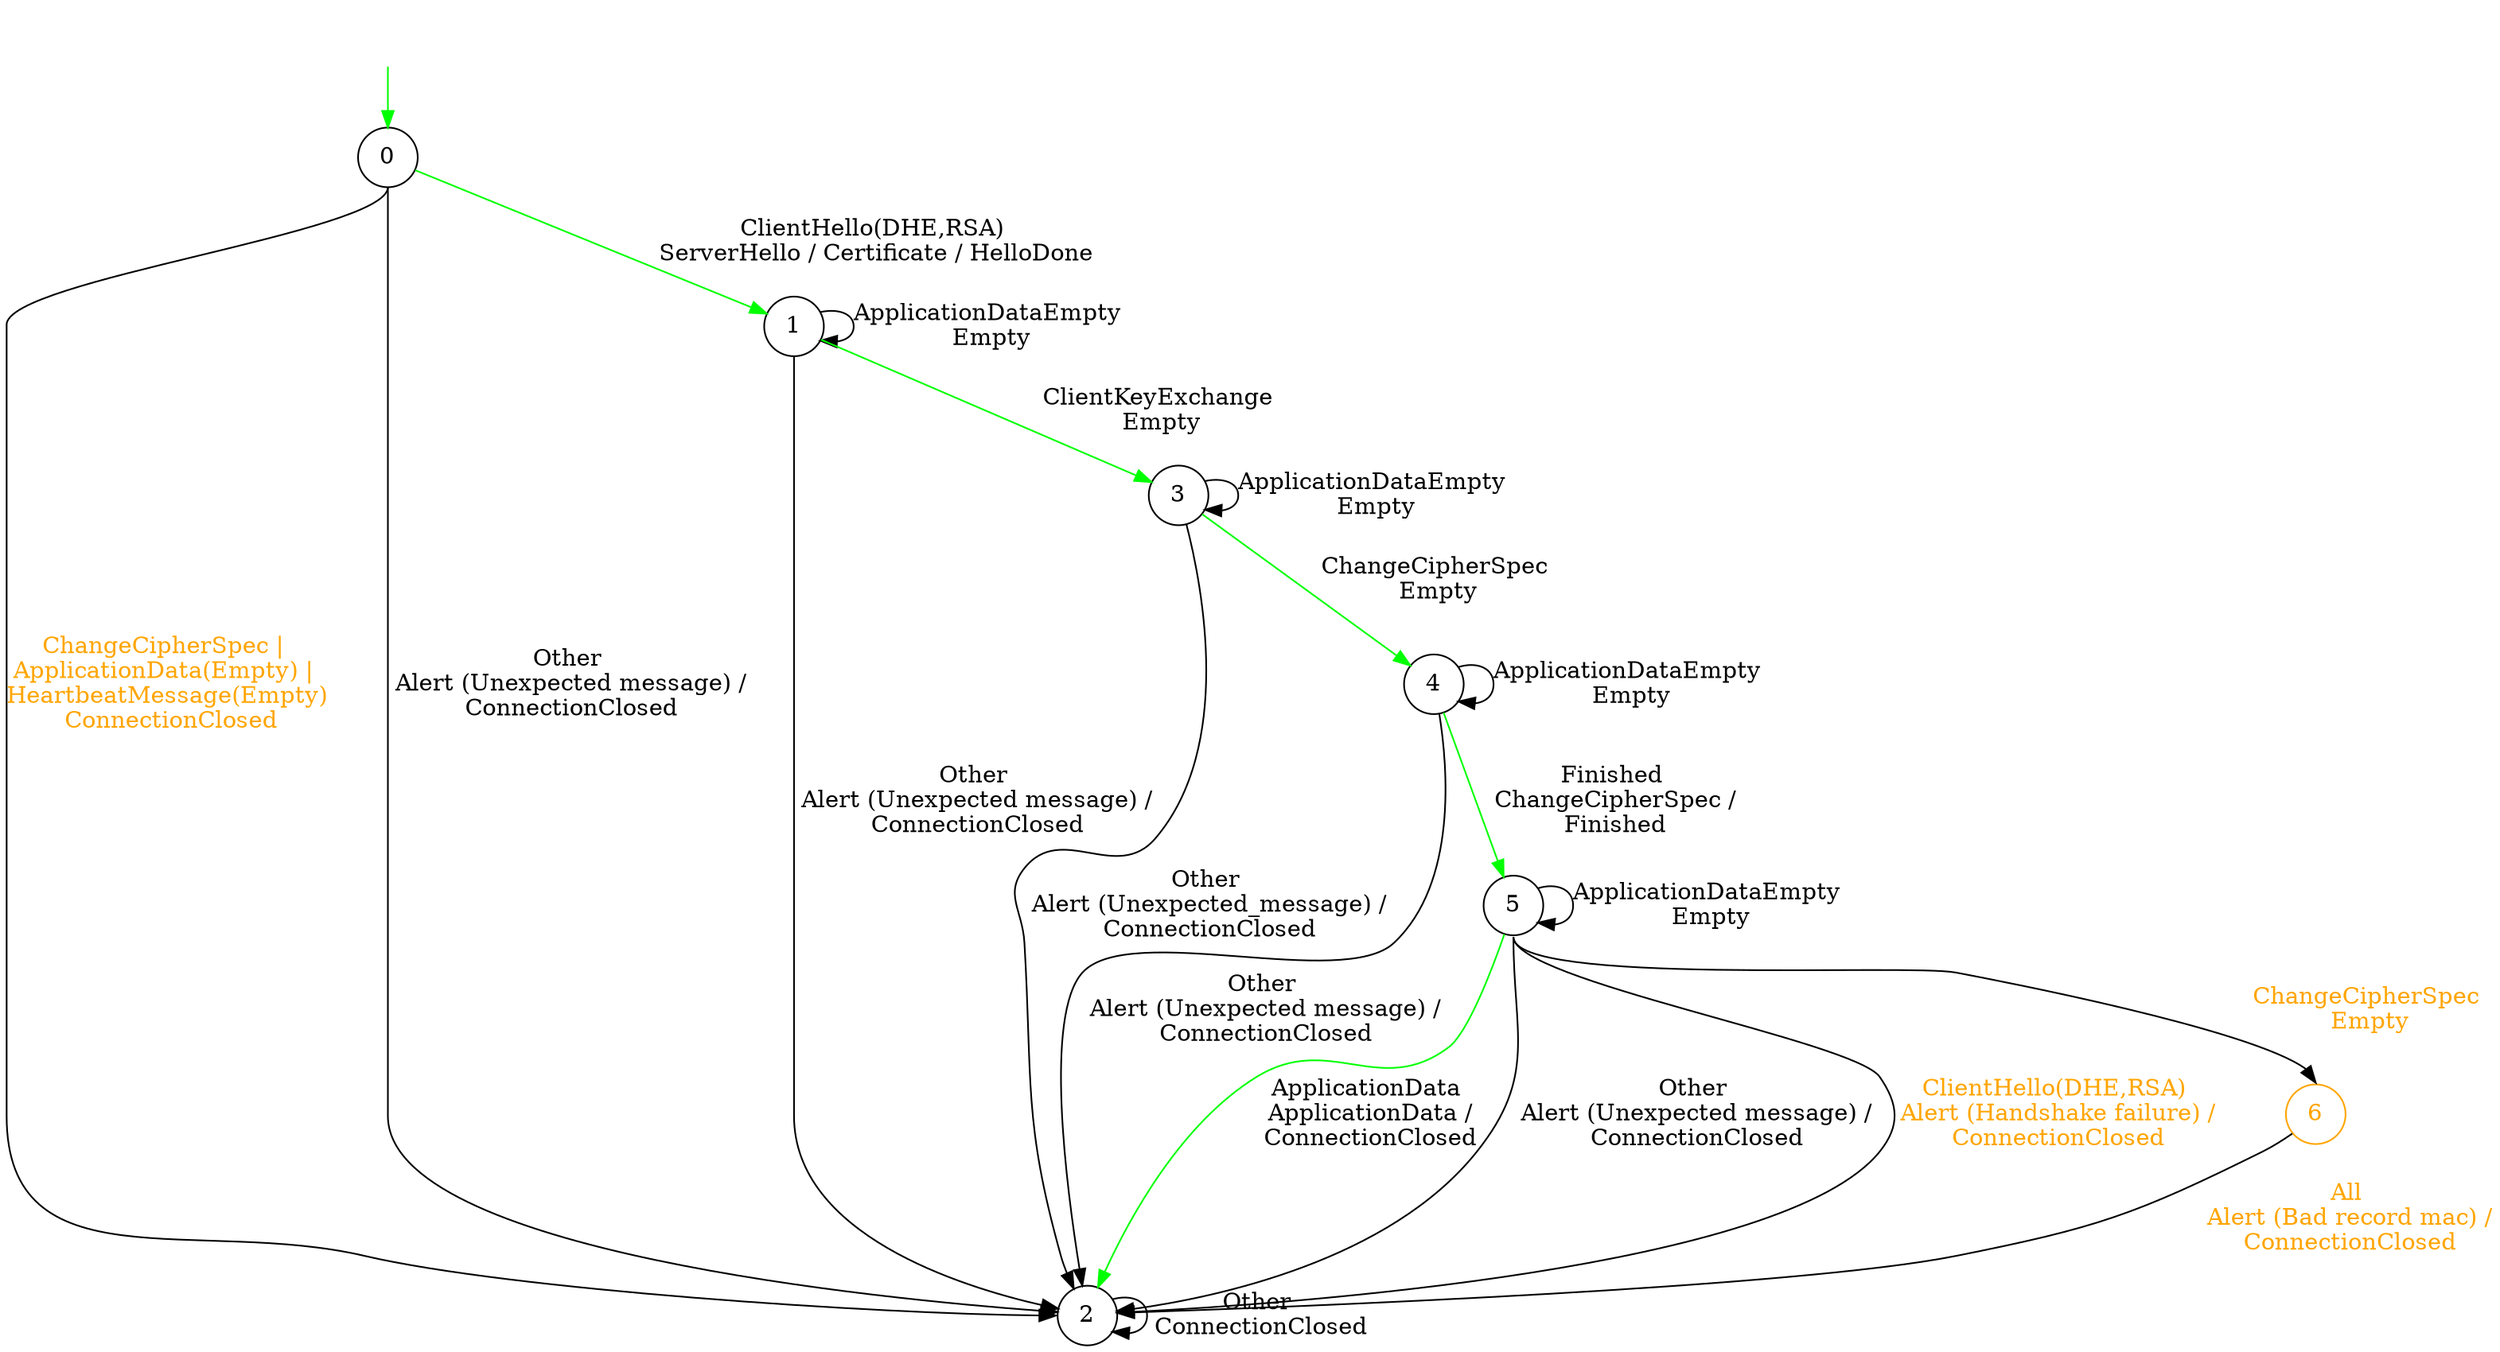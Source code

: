 digraph g {
graph [ dpi = 300 ];
__start0 [label="" shape="none"];

	s0 [shape="circle" label="0"];
	s1 [shape="circle" label="1"];
	s2 [shape="circle" label="2"];
	s3 [shape="circle" label="3"];
	s4 [shape="circle" label="4"];
	s5 [shape="circle" label="5"];
	s6 [shape="circle" label="6" fontcolor=orange color=orange];
	
	edge[color=green weight=2]
	s0 -> s1 [label=<ClientHello(DHE,RSA)<BR/> ServerHello / Certificate / HelloDone>];
	s1 -> s3 [label=<ClientKeyExchange<BR/> Empty>];
	s3 -> s4 [label=<ChangeCipherSpec<BR/> Empty>];
	s4 -> s5 [label=<Finished<BR/> ChangeCipherSpec /<BR/> Finished>];
	s5 -> s2 [label=<ApplicationData<BR/> ApplicationData /<BR/> ConnectionClosed>];
	__start0 -> s0;
	
	edge[color=black]
	s0:s -> s2:w [label=<ChangeCipherSpec | <BR/>ApplicationData(Empty) | <BR/>HeartbeatMessage(Empty)<BR/> ConnectionClosed>  fontcolor=orange];
	s0:s -> s2 [label=<Other<BR/> Alert (Unexpected message) /<BR/> ConnectionClosed>];
	
	s1 -> s2 [label=<Other<BR/> Alert (Unexpected message) /<BR/> ConnectionClosed>];
	s1 -> s1 [label=<ApplicationDataEmpty<BR/> Empty>];

	s2 -> s2 [label=<Other<BR/> ConnectionClosed>];
	
	s3 -> s3 [label=<ApplicationDataEmpty<BR/> Empty>];
	s3 -> s2 [label=<Other<BR/> Alert (Unexpected_message) /<BR/> ConnectionClosed>];
	
	s4 -> s4 [label=<ApplicationDataEmpty<BR/> Empty>];
	s4 -> s2 [label=<Other<BR/> Alert (Unexpected message) /<BR/> ConnectionClosed>];
	
	s5:s -> s2 [label=<Other<BR/> Alert (Unexpected message) /<BR/> ConnectionClosed>];
	s5 -> s5 [label=<ApplicationDataEmpty<BR/> Empty>];
	s5:s -> s2 [label=<ClientHello(DHE,RSA)<BR/> Alert (Handshake failure) /<BR/> ConnectionClosed> fontcolor=orange];
	s5:s -> s6:n [label=<ChangeCipherSpec<BR/> Empty>  fontcolor=orange];
	
	s6 -> s2 [label=<All<BR/> Alert (Bad record mac) /<BR/> ConnectionClosed>  fontcolor=orange];


}
